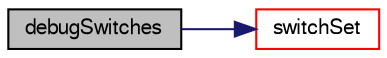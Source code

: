 digraph "debugSwitches"
{
  bgcolor="transparent";
  edge [fontname="FreeSans",fontsize="10",labelfontname="FreeSans",labelfontsize="10"];
  node [fontname="FreeSans",fontsize="10",shape=record];
  rankdir="LR";
  Node2106 [label="debugSwitches",height=0.2,width=0.4,color="black", fillcolor="grey75", style="filled", fontcolor="black"];
  Node2106 -> Node2107 [color="midnightblue",fontsize="10",style="solid",fontname="FreeSans"];
  Node2107 [label="switchSet",height=0.2,width=0.4,color="red",URL="$a21163.html#a02428a7a9aa138cfe5550361a4f1de83",tooltip="Internal function to lookup a sub-dictionary from controlDict. "];
}
